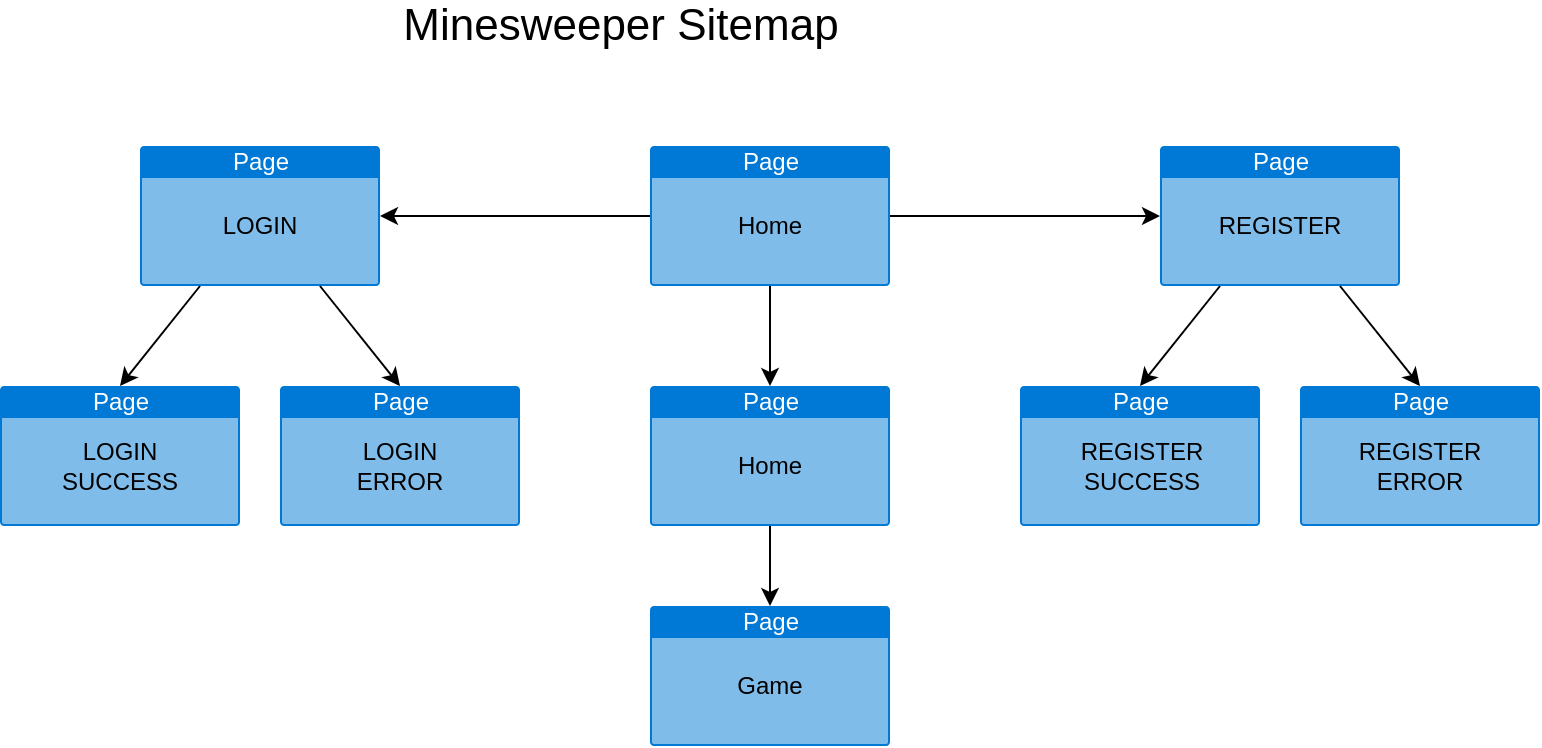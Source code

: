 <mxfile version="13.3.1" type="device"><diagram id="3JqcO52eWsnbT7pf0E8N" name="Page-1"><mxGraphModel dx="1089" dy="810" grid="1" gridSize="10" guides="1" tooltips="1" connect="1" arrows="1" fold="1" page="1" pageScale="1" pageWidth="850" pageHeight="1100" math="0" shadow="0"><root><mxCell id="0"/><mxCell id="1" parent="0"/><mxCell id="W9-9uzybgo_xa3dgzuTq-7" value="Page" style="html=1;strokeColor=none;fillColor=#0079D6;labelPosition=center;verticalLabelPosition=middle;verticalAlign=top;align=center;fontSize=12;outlineConnect=0;spacingTop=-6;fontColor=#FFFFFF;shape=mxgraph.sitemap.page;" parent="1" vertex="1"><mxGeometry x="110" y="240" width="120" height="70" as="geometry"/></mxCell><mxCell id="W9-9uzybgo_xa3dgzuTq-8" value="LOGIN" style="text;html=1;strokeColor=none;fillColor=none;align=center;verticalAlign=middle;whiteSpace=wrap;rounded=0;" parent="1" vertex="1"><mxGeometry x="150" y="270" width="40" height="20" as="geometry"/></mxCell><mxCell id="W9-9uzybgo_xa3dgzuTq-9" value="Page" style="html=1;strokeColor=none;fillColor=#0079D6;labelPosition=center;verticalLabelPosition=middle;verticalAlign=top;align=center;fontSize=12;outlineConnect=0;spacingTop=-6;fontColor=#FFFFFF;shape=mxgraph.sitemap.page;" parent="1" vertex="1"><mxGeometry x="620" y="240" width="120" height="70" as="geometry"/></mxCell><mxCell id="W9-9uzybgo_xa3dgzuTq-10" value="REGISTER" style="text;html=1;strokeColor=none;fillColor=none;align=center;verticalAlign=middle;whiteSpace=wrap;rounded=0;" parent="1" vertex="1"><mxGeometry x="660" y="270" width="40" height="20" as="geometry"/></mxCell><mxCell id="Od7oY95I1sFpjUm_Uw3k-1" value="&lt;font style=&quot;font-size: 22px&quot;&gt;Minesweeper Sitemap&lt;/font&gt;" style="text;html=1;strokeColor=none;fillColor=none;align=center;verticalAlign=middle;whiteSpace=wrap;rounded=0;" parent="1" vertex="1"><mxGeometry x="240" y="170" width="221" height="20" as="geometry"/></mxCell><mxCell id="Od7oY95I1sFpjUm_Uw3k-2" value="Page" style="html=1;strokeColor=none;fillColor=#0079D6;labelPosition=center;verticalLabelPosition=middle;verticalAlign=top;align=center;fontSize=12;outlineConnect=0;spacingTop=-6;fontColor=#FFFFFF;shape=mxgraph.sitemap.page;" parent="1" vertex="1"><mxGeometry x="40" y="360" width="120" height="70" as="geometry"/></mxCell><mxCell id="Od7oY95I1sFpjUm_Uw3k-3" value="LOGIN SUCCESS" style="text;html=1;strokeColor=none;fillColor=none;align=center;verticalAlign=middle;whiteSpace=wrap;rounded=0;" parent="1" vertex="1"><mxGeometry x="80" y="390" width="40" height="20" as="geometry"/></mxCell><mxCell id="Od7oY95I1sFpjUm_Uw3k-12" value="Page" style="html=1;strokeColor=none;fillColor=#0079D6;labelPosition=center;verticalLabelPosition=middle;verticalAlign=top;align=center;fontSize=12;outlineConnect=0;spacingTop=-6;fontColor=#FFFFFF;shape=mxgraph.sitemap.page;" parent="1" vertex="1"><mxGeometry x="180" y="360" width="120" height="70" as="geometry"/></mxCell><mxCell id="Od7oY95I1sFpjUm_Uw3k-13" value="LOGIN ERROR" style="text;html=1;strokeColor=none;fillColor=none;align=center;verticalAlign=middle;whiteSpace=wrap;rounded=0;" parent="1" vertex="1"><mxGeometry x="220" y="390" width="40" height="20" as="geometry"/></mxCell><mxCell id="Od7oY95I1sFpjUm_Uw3k-17" value="Page" style="html=1;strokeColor=none;fillColor=#0079D6;labelPosition=center;verticalLabelPosition=middle;verticalAlign=top;align=center;fontSize=12;outlineConnect=0;spacingTop=-6;fontColor=#FFFFFF;shape=mxgraph.sitemap.page;" parent="1" vertex="1"><mxGeometry x="550" y="360" width="120" height="70" as="geometry"/></mxCell><mxCell id="Od7oY95I1sFpjUm_Uw3k-18" value="REGISTER SUCCESS" style="text;html=1;strokeColor=none;fillColor=none;align=center;verticalAlign=middle;whiteSpace=wrap;rounded=0;" parent="1" vertex="1"><mxGeometry x="591" y="390" width="40" height="20" as="geometry"/></mxCell><mxCell id="Od7oY95I1sFpjUm_Uw3k-19" value="Page" style="html=1;strokeColor=none;fillColor=#0079D6;labelPosition=center;verticalLabelPosition=middle;verticalAlign=top;align=center;fontSize=12;outlineConnect=0;spacingTop=-6;fontColor=#FFFFFF;shape=mxgraph.sitemap.page;" parent="1" vertex="1"><mxGeometry x="690" y="360" width="120" height="70" as="geometry"/></mxCell><mxCell id="Od7oY95I1sFpjUm_Uw3k-20" value="REGISTER ERROR" style="text;html=1;strokeColor=none;fillColor=none;align=center;verticalAlign=middle;whiteSpace=wrap;rounded=0;" parent="1" vertex="1"><mxGeometry x="730" y="390" width="40" height="20" as="geometry"/></mxCell><mxCell id="Od7oY95I1sFpjUm_Uw3k-21" value="" style="endArrow=classic;html=1;exitX=0.75;exitY=1;exitDx=0;exitDy=0;exitPerimeter=0;entryX=0.5;entryY=0;entryDx=0;entryDy=0;entryPerimeter=0;" parent="1" source="W9-9uzybgo_xa3dgzuTq-7" target="Od7oY95I1sFpjUm_Uw3k-12" edge="1"><mxGeometry width="50" height="50" relative="1" as="geometry"><mxPoint x="240" y="440" as="sourcePoint"/><mxPoint x="290" y="390" as="targetPoint"/></mxGeometry></mxCell><mxCell id="Od7oY95I1sFpjUm_Uw3k-22" value="" style="endArrow=classic;html=1;exitX=0.25;exitY=1;exitDx=0;exitDy=0;exitPerimeter=0;entryX=0.5;entryY=0;entryDx=0;entryDy=0;entryPerimeter=0;" parent="1" source="W9-9uzybgo_xa3dgzuTq-7" target="Od7oY95I1sFpjUm_Uw3k-2" edge="1"><mxGeometry width="50" height="50" relative="1" as="geometry"><mxPoint x="240" y="440" as="sourcePoint"/><mxPoint x="290" y="390" as="targetPoint"/></mxGeometry></mxCell><mxCell id="Od7oY95I1sFpjUm_Uw3k-23" value="" style="endArrow=classic;html=1;entryX=0.5;entryY=0;entryDx=0;entryDy=0;entryPerimeter=0;exitX=0.75;exitY=1;exitDx=0;exitDy=0;exitPerimeter=0;" parent="1" source="W9-9uzybgo_xa3dgzuTq-9" target="Od7oY95I1sFpjUm_Uw3k-19" edge="1"><mxGeometry width="50" height="50" relative="1" as="geometry"><mxPoint x="390" y="440" as="sourcePoint"/><mxPoint x="440" y="390" as="targetPoint"/></mxGeometry></mxCell><mxCell id="Od7oY95I1sFpjUm_Uw3k-24" value="" style="endArrow=classic;html=1;entryX=0.5;entryY=0;entryDx=0;entryDy=0;entryPerimeter=0;exitX=0.25;exitY=1;exitDx=0;exitDy=0;exitPerimeter=0;" parent="1" source="W9-9uzybgo_xa3dgzuTq-9" target="Od7oY95I1sFpjUm_Uw3k-17" edge="1"><mxGeometry width="50" height="50" relative="1" as="geometry"><mxPoint x="390" y="440" as="sourcePoint"/><mxPoint x="440" y="390" as="targetPoint"/></mxGeometry></mxCell><mxCell id="Ihlyr0YglqKO7nhijVTw-3" value="" style="edgeStyle=orthogonalEdgeStyle;rounded=0;orthogonalLoop=1;jettySize=auto;html=1;" edge="1" parent="1" source="nNm2L-LhUSv3XOtyCkeB-2" target="Ihlyr0YglqKO7nhijVTw-1"><mxGeometry relative="1" as="geometry"/></mxCell><mxCell id="nNm2L-LhUSv3XOtyCkeB-2" value="Page" style="html=1;strokeColor=none;fillColor=#0079D6;labelPosition=center;verticalLabelPosition=middle;verticalAlign=top;align=center;fontSize=12;outlineConnect=0;spacingTop=-6;fontColor=#FFFFFF;shape=mxgraph.sitemap.page;" parent="1" vertex="1"><mxGeometry x="365" y="240" width="120" height="70" as="geometry"/></mxCell><mxCell id="nNm2L-LhUSv3XOtyCkeB-5" value="Home" style="text;html=1;strokeColor=none;fillColor=none;align=center;verticalAlign=middle;whiteSpace=wrap;rounded=0;" parent="1" vertex="1"><mxGeometry x="405" y="270" width="40" height="20" as="geometry"/></mxCell><mxCell id="nNm2L-LhUSv3XOtyCkeB-6" value="" style="endArrow=classic;html=1;entryX=1;entryY=0.5;entryDx=0;entryDy=0;entryPerimeter=0;exitX=0;exitY=0.5;exitDx=0;exitDy=0;exitPerimeter=0;" parent="1" source="nNm2L-LhUSv3XOtyCkeB-2" target="W9-9uzybgo_xa3dgzuTq-7" edge="1"><mxGeometry width="50" height="50" relative="1" as="geometry"><mxPoint x="400" y="440" as="sourcePoint"/><mxPoint x="450" y="390" as="targetPoint"/></mxGeometry></mxCell><mxCell id="nNm2L-LhUSv3XOtyCkeB-7" value="" style="endArrow=classic;html=1;exitX=1;exitY=0.5;exitDx=0;exitDy=0;exitPerimeter=0;entryX=0;entryY=0.5;entryDx=0;entryDy=0;entryPerimeter=0;" parent="1" source="nNm2L-LhUSv3XOtyCkeB-2" target="W9-9uzybgo_xa3dgzuTq-9" edge="1"><mxGeometry width="50" height="50" relative="1" as="geometry"><mxPoint x="400" y="440" as="sourcePoint"/><mxPoint x="450" y="390" as="targetPoint"/></mxGeometry></mxCell><mxCell id="nNm2L-LhUSv3XOtyCkeB-8" value="Page" style="html=1;strokeColor=none;fillColor=#0079D6;labelPosition=center;verticalLabelPosition=middle;verticalAlign=top;align=center;fontSize=12;outlineConnect=0;spacingTop=-6;fontColor=#FFFFFF;shape=mxgraph.sitemap.page;" parent="1" vertex="1"><mxGeometry x="365" y="470" width="120" height="70" as="geometry"/></mxCell><mxCell id="nNm2L-LhUSv3XOtyCkeB-9" value="Game" style="text;html=1;strokeColor=none;fillColor=none;align=center;verticalAlign=middle;whiteSpace=wrap;rounded=0;" parent="1" vertex="1"><mxGeometry x="405" y="500" width="40" height="20" as="geometry"/></mxCell><mxCell id="Ihlyr0YglqKO7nhijVTw-5" value="" style="edgeStyle=orthogonalEdgeStyle;rounded=0;orthogonalLoop=1;jettySize=auto;html=1;entryX=0.5;entryY=0;entryDx=0;entryDy=0;entryPerimeter=0;" edge="1" parent="1" source="Ihlyr0YglqKO7nhijVTw-1" target="nNm2L-LhUSv3XOtyCkeB-8"><mxGeometry relative="1" as="geometry"><mxPoint x="425" y="460" as="targetPoint"/></mxGeometry></mxCell><mxCell id="Ihlyr0YglqKO7nhijVTw-1" value="Page" style="html=1;strokeColor=none;fillColor=#0079D6;labelPosition=center;verticalLabelPosition=middle;verticalAlign=top;align=center;fontSize=12;outlineConnect=0;spacingTop=-6;fontColor=#FFFFFF;shape=mxgraph.sitemap.page;" vertex="1" parent="1"><mxGeometry x="365" y="360" width="120" height="70" as="geometry"/></mxCell><mxCell id="Ihlyr0YglqKO7nhijVTw-2" value="Home" style="text;html=1;strokeColor=none;fillColor=none;align=center;verticalAlign=middle;whiteSpace=wrap;rounded=0;" vertex="1" parent="1"><mxGeometry x="405" y="390" width="40" height="20" as="geometry"/></mxCell></root></mxGraphModel></diagram></mxfile>